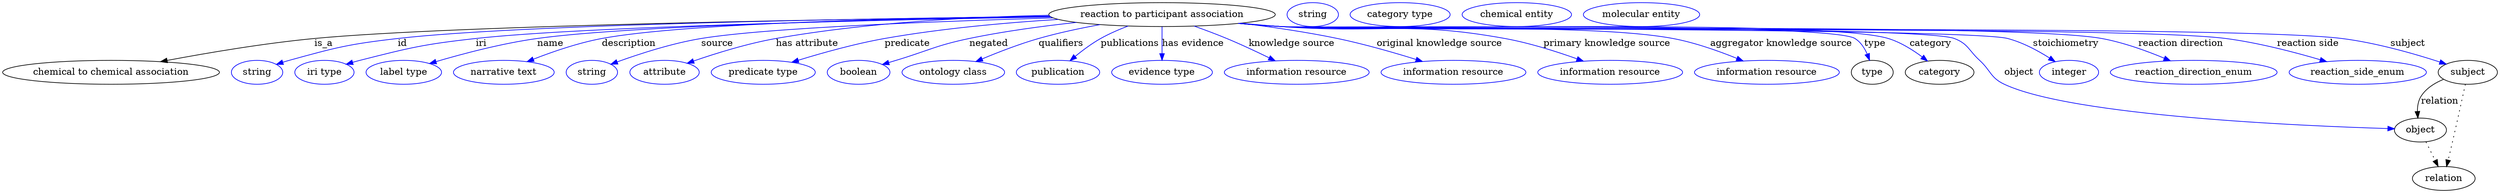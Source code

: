 digraph {
	graph [bb="0,0,3736.7,283"];
	node [label="\N"];
	"reaction to participant association"	[height=0.5,
		label="reaction to participant association",
		pos="1736.5,265",
		width=4.7121];
	"chemical to chemical association"	[height=0.5,
		pos="162.49,178",
		width=4.5135];
	"reaction to participant association" -> "chemical to chemical association"	[label=is_a,
		lp="481.49,221.5",
		pos="e,236.7,194.05 1568.8,262.19 1274.4,258.53 675.99,248.87 467.49,229 392.35,221.84 307.69,207.45 246.67,195.94"];
	id	[color=blue,
		height=0.5,
		label=string,
		pos="381.49,178",
		width=1.0652];
	"reaction to participant association" -> id	[color=blue,
		label=id,
		lp="599.49,221.5",
		pos="e,410.47,190 1568.7,262.35 1297.8,259.11 776.24,250.26 592.49,229 519.06,220.51 500.72,215.72 429.49,196 426.38,195.14 423.18,194.18 \
419.98,193.16",
		style=solid];
	iri	[color=blue,
		height=0.5,
		label="iri type",
		pos="482.49,178",
		width=1.2277];
	"reaction to participant association" -> iri	[color=blue,
		label=iri,
		lp="717.49,221.5",
		pos="e,515.1,190.15 1570.1,261.43 1323.1,257.09 871.06,246.97 709.49,229 631.26,220.3 611.77,215.39 535.49,196 532.06,195.13 528.53,194.16 \
524.99,193.14",
		style=solid];
	name	[color=blue,
		height=0.5,
		label="label type",
		pos="601.49,178",
		width=1.5707];
	"reaction to participant association" -> name	[color=blue,
		label=name,
		lp="820.49,221.5",
		pos="e,639.9,191.23 1569.1,261.88 1340.9,258.27 943.89,249.25 800.49,229 748.13,221.61 689.59,205.98 649.64,194.15",
		style=solid];
	description	[color=blue,
		height=0.5,
		label="narrative text",
		pos="751.49,178",
		width=2.0943];
	"reaction to participant association" -> description	[color=blue,
		label=description,
		lp="937.99,221.5",
		pos="e,786.12,194.04 1568.2,262.7 1361,260.09 1021.4,252.3 897.49,229 862.39,222.4 824.26,209.12 795.77,197.9",
		style=solid];
	source	[color=blue,
		height=0.5,
		label=string,
		pos="883.49,178",
		width=1.0652];
	"reaction to participant association" -> source	[color=blue,
		label=source,
		lp="1069.5,221.5",
		pos="e,911.89,190.33 1573.3,260.04 1401.6,255.1 1143.2,245.27 1045.5,229 1001.9,221.75 953.81,205.83 921.42,193.89",
		style=solid];
	"has attribute"	[color=blue,
		height=0.5,
		label=attribute,
		pos="991.49,178",
		width=1.4443];
	"reaction to participant association" -> "has attribute"	[color=blue,
		label="has attribute",
		lp="1204.5,221.5",
		pos="e,1025.3,191.7 1566.8,264.07 1450.7,261.6 1293.8,253.31 1157.5,229 1115.1,221.43 1068.2,206.69 1035.1,195.16",
		style=solid];
	predicate	[color=blue,
		height=0.5,
		label="predicate type",
		pos="1139.5,178",
		width=2.1665];
	"reaction to participant association" -> predicate	[color=blue,
		label=predicate,
		lp="1354.5,221.5",
		pos="e,1182.1,193.2 1581,257.78 1502.5,252.9 1405.9,244.26 1320.5,229 1276.5,221.14 1227.7,207.36 1191.9,196.25",
		style=solid];
	negated	[color=blue,
		height=0.5,
		label=boolean,
		pos="1282.5,178",
		width=1.2999];
	"reaction to participant association" -> negated	[color=blue,
		label=negated,
		lp="1476.5,221.5",
		pos="e,1317.7,189.93 1608,253.2 1557.7,247.73 1499.6,239.88 1447.5,229 1397.5,218.56 1386.3,210.87 1337.5,196 1334.2,194.99 1330.8,193.95 \
1327.3,192.9",
		style=solid];
	qualifiers	[color=blue,
		height=0.5,
		label="ontology class",
		pos="1423.5,178",
		width=2.1304];
	"reaction to participant association" -> qualifiers	[color=blue,
		label=qualifiers,
		lp="1585,221.5",
		pos="e,1457.4,194.24 1643.5,249.88 1613.8,244.45 1581,237.48 1551.5,229 1522.6,220.71 1491.2,208.5 1466.8,198.21",
		style=solid];
	publications	[color=blue,
		height=0.5,
		label=publication,
		pos="1580.5,178",
		width=1.7332];
	"reaction to participant association" -> publications	[color=blue,
		label=publications,
		lp="1688.5,221.5",
		pos="e,1598.5,195.45 1685.6,247.74 1671.9,242.54 1657.3,236.22 1644.5,229 1631,221.42 1617.4,211.19 1606.2,201.95",
		style=solid];
	"has evidence"	[color=blue,
		height=0.5,
		label="evidence type",
		pos="1736.5,178",
		width=2.0943];
	"reaction to participant association" -> "has evidence"	[color=blue,
		label="has evidence",
		lp="1783,221.5",
		pos="e,1736.5,196.18 1736.5,246.8 1736.5,235.16 1736.5,219.55 1736.5,206.24",
		style=solid];
	"knowledge source"	[color=blue,
		height=0.5,
		label="information resource",
		pos="1938.5,178",
		width=3.015];
	"reaction to participant association" -> "knowledge source"	[color=blue,
		label="knowledge source",
		lp="1931,221.5",
		pos="e,1906.2,195.37 1784.7,247.65 1800.4,242.06 1817.8,235.55 1833.5,229 1854.8,220.11 1878,209.19 1897.2,199.83",
		style=solid];
	"original knowledge source"	[color=blue,
		height=0.5,
		label="information resource",
		pos="2173.5,178",
		width=3.015];
	"reaction to participant association" -> "original knowledge source"	[color=blue,
		label="original knowledge source",
		lp="2152.5,221.5",
		pos="e,2127.1,194.37 1854.6,252.04 1900.1,246.45 1952.5,238.83 1999.5,229 2039.4,220.66 2083.5,207.94 2117.4,197.41",
		style=solid];
	"primary knowledge source"	[color=blue,
		height=0.5,
		label="information resource",
		pos="2408.5,178",
		width=3.015];
	"reaction to participant association" -> "primary knowledge source"	[color=blue,
		label="primary knowledge source",
		lp="2403.5,221.5",
		pos="e,2368.3,194.83 1854.9,252.07 1875.1,250.23 1895.9,248.46 1915.5,247 2064.2,235.95 2103.8,255.71 2250.5,229 2287.5,222.26 2328,209.35 \
2358.7,198.33",
		style=solid];
	"aggregator knowledge source"	[color=blue,
		height=0.5,
		label="information resource",
		pos="2643.5,178",
		width=3.015];
	"reaction to participant association" -> "aggregator knowledge source"	[color=blue,
		label="aggregator knowledge source",
		lp="2665,221.5",
		pos="e,2607.8,195.13 1852.9,251.85 1873.7,249.99 1895.2,248.27 1915.5,247 2045.7,238.83 2374.2,253.1 2502.5,229 2535.6,222.78 2571.3,\
210.03 2598.6,198.96",
		style=solid];
	type	[height=0.5,
		pos="2801.5,178",
		width=0.86659];
	"reaction to participant association" -> type	[color=blue,
		label=type,
		lp="2805.5,221.5",
		pos="e,2797.5,196.04 1851.9,251.77 1873.1,249.9 1894.9,248.19 1915.5,247 1963.2,244.24 2734.9,254.23 2775.5,229 2784,223.69 2789.9,214.58 \
2793.9,205.58",
		style=solid];
	category	[height=0.5,
		pos="2902.5,178",
		width=1.4263];
	"reaction to participant association" -> category	[color=blue,
		label=category,
		lp="2889,221.5",
		pos="e,2884.4,194.98 1851.9,251.75 1873.1,249.88 1894.9,248.18 1915.5,247 2016.5,241.22 2728.8,258.68 2825.5,229 2843.9,223.34 2862.1,\
211.88 2876.2,201.35",
		style=solid];
	object	[height=0.5,
		pos="3621.5,91",
		width=1.0832];
	"reaction to participant association" -> object	[color=blue,
		label=object,
		lp="3020.5,178",
		pos="e,3582.7,92.894 1851.5,251.76 1872.7,249.88 1894.8,248.17 1915.5,247 1971.5,243.85 2872.1,249.09 2924.5,229 2945.4,220.99 2946.1,\
211.25 2962.5,196 2979,180.57 2978.1,169.78 2998.5,160 3099.9,111.39 3443.7,96.947 3572.3,93.186",
		style=solid];
	stoichiometry	[color=blue,
		height=0.5,
		label=integer,
		pos="3095.5,178",
		width=1.2277];
	"reaction to participant association" -> stoichiometry	[color=blue,
		label=stoichiometry,
		lp="3091,221.5",
		pos="e,3074.8,194.05 1851.5,251.74 1872.7,249.86 1894.8,248.15 1915.5,247 1975.8,243.64 2945,244.38 3003.5,229 3025.9,223.09 3048.9,210.63 \
3066.3,199.63",
		style=solid];
	"reaction direction"	[color=blue,
		height=0.5,
		label=reaction_direction_enum,
		pos="3282.5,178",
		width=3.4664];
	"reaction to participant association" -> "reaction direction"	[color=blue,
		label="reaction direction",
		lp="3263,221.5",
		pos="e,3247.6,195.29 1851.5,251.71 1872.7,249.83 1894.8,248.13 1915.5,247 2051.9,239.54 3010.1,253.6 3144.5,229 3176.9,223.07 3211.7,\
210.4 3238.3,199.3",
		style=solid];
	"reaction side"	[color=blue,
		height=0.5,
		label=reaction_side_enum,
		pos="3527.5,178",
		width=2.8525];
	"reaction to participant association" -> "reaction side"	[color=blue,
		label="reaction side",
		lp="3453,221.5",
		pos="e,3481.1,194.07 1851.5,251.68 1872.7,249.8 1894.8,248.11 1915.5,247 2072.5,238.56 3174.6,249.48 3330.5,229 3378.9,222.64 3432.5,\
208.57 3471.5,196.96",
		style=solid];
	subject	[height=0.5,
		pos="3692.5,178",
		width=1.2277];
	"reaction to participant association" -> subject	[color=blue,
		label=subject,
		lp="3602.5,221.5",
		pos="e,3660.2,190.37 1851,251.7 1872.4,249.8 1894.6,248.11 1915.5,247 2091.7,237.65 3328.4,250.95 3503.5,229 3555.1,222.53 3612.7,205.88 \
3650.6,193.56",
		style=solid];
	association_type	[color=blue,
		height=0.5,
		label=string,
		pos="1962.5,265",
		width=1.0652];
	association_category	[color=blue,
		height=0.5,
		label="category type",
		pos="2093.5,265",
		width=2.0762];
	relation	[height=0.5,
		pos="3656.5,18",
		width=1.2999];
	object -> relation	[pos="e,3648,36.198 3629.8,73.174 3633.9,64.896 3638.9,54.723 3643.5,45.438",
		style=dotted];
	"chemical to chemical association_object"	[color=blue,
		height=0.5,
		label="chemical entity",
		pos="2268.5,265",
		width=2.2748];
	subject -> object	[label=relation,
		lp="3650.5,134.5",
		pos="e,3617.7,109.01 3656.1,167.42 3643.3,162.12 3630.1,154.06 3622.5,142 3618.2,135.26 3616.9,126.93 3616.9,119.01"];
	subject -> relation	[pos="e,3660.7,36.005 3688.8,160.05 3684.4,139.44 3676.6,103.63 3669.5,73 3667.4,64.183 3665.2,54.574 3663.1,45.938",
		style=dotted];
	"reaction to participant association_subject"	[color=blue,
		height=0.5,
		label="molecular entity",
		pos="2455.5,265",
		width=2.4192];
}
